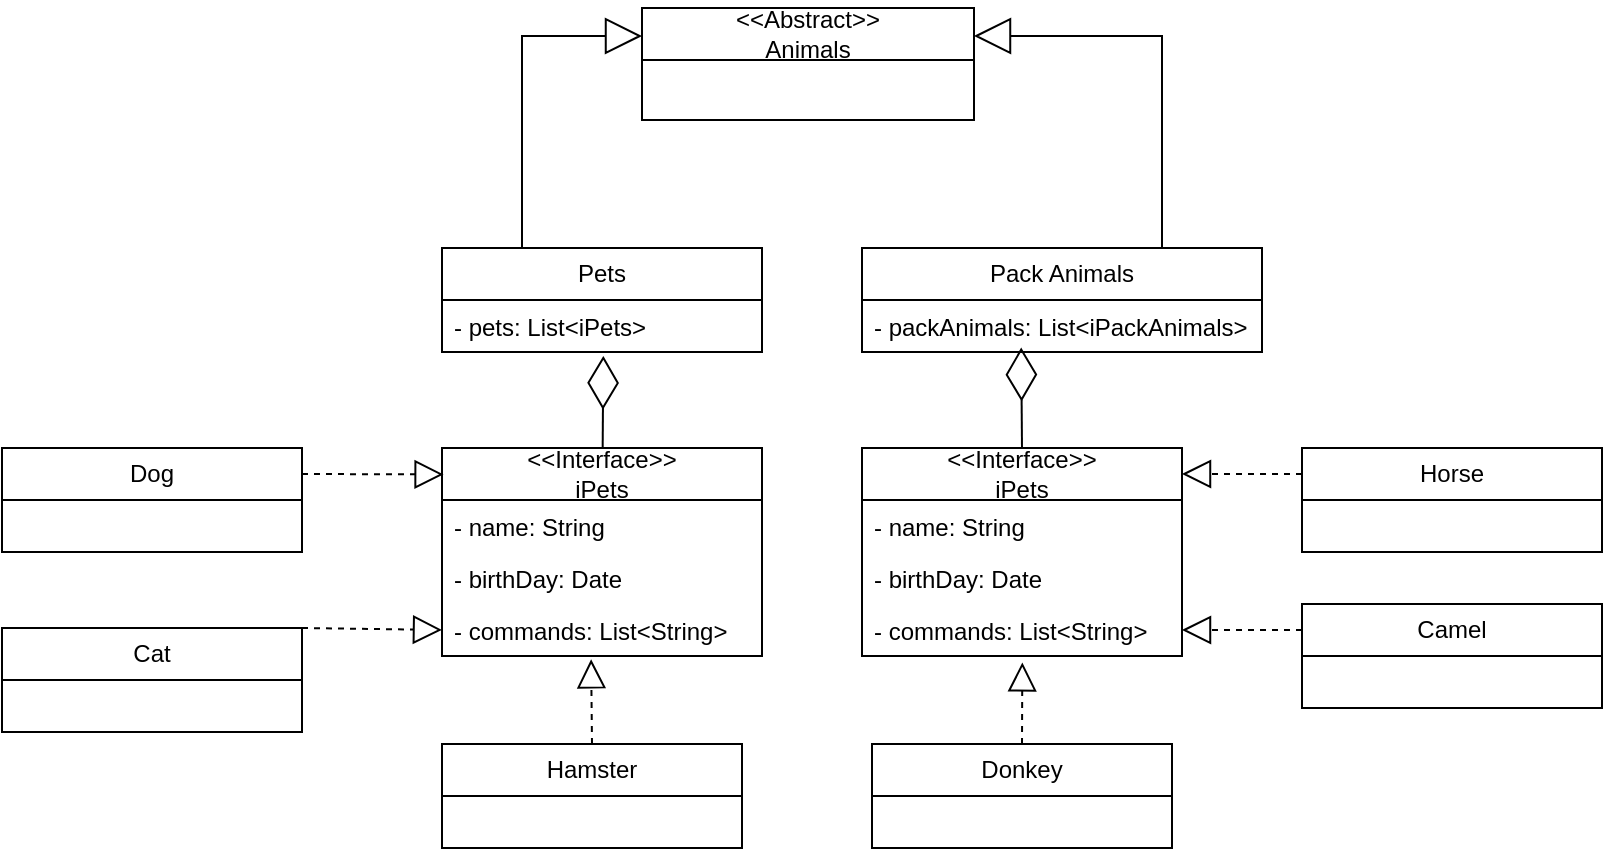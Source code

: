 <mxfile version="24.7.17">
  <diagram name="Страница — 1" id="Y60VMbsTraXDv0s1zL59">
    <mxGraphModel dx="844" dy="518" grid="1" gridSize="10" guides="1" tooltips="1" connect="1" arrows="1" fold="1" page="1" pageScale="1" pageWidth="827" pageHeight="1169" math="0" shadow="0">
      <root>
        <mxCell id="0" />
        <mxCell id="1" parent="0" />
        <mxCell id="VBLWbsXnpfDjaeD-U-Oa-1" value="&lt;div&gt;&amp;lt;&amp;lt;Abstract&amp;gt;&amp;gt;&lt;/div&gt;Animals" style="swimlane;fontStyle=0;childLayout=stackLayout;horizontal=1;startSize=26;fillColor=none;horizontalStack=0;resizeParent=1;resizeParentMax=0;resizeLast=0;collapsible=1;marginBottom=0;whiteSpace=wrap;html=1;" parent="1" vertex="1">
          <mxGeometry x="330" y="30" width="166" height="56" as="geometry">
            <mxRectangle x="330" y="20" width="110" height="40" as="alternateBounds" />
          </mxGeometry>
        </mxCell>
        <mxCell id="VBLWbsXnpfDjaeD-U-Oa-5" value="Pets" style="swimlane;fontStyle=0;childLayout=stackLayout;horizontal=1;startSize=26;fillColor=none;horizontalStack=0;resizeParent=1;resizeParentMax=0;resizeLast=0;collapsible=1;marginBottom=0;whiteSpace=wrap;html=1;" parent="1" vertex="1">
          <mxGeometry x="230" y="150" width="160" height="52" as="geometry" />
        </mxCell>
        <mxCell id="VBLWbsXnpfDjaeD-U-Oa-8" value="- pets: List&amp;lt;iPets&amp;gt;" style="text;strokeColor=none;fillColor=none;align=left;verticalAlign=top;spacingLeft=4;spacingRight=4;overflow=hidden;rotatable=0;points=[[0,0.5],[1,0.5]];portConstraint=eastwest;whiteSpace=wrap;html=1;" parent="VBLWbsXnpfDjaeD-U-Oa-5" vertex="1">
          <mxGeometry y="26" width="160" height="26" as="geometry" />
        </mxCell>
        <mxCell id="VBLWbsXnpfDjaeD-U-Oa-9" value="Pack Animals" style="swimlane;fontStyle=0;childLayout=stackLayout;horizontal=1;startSize=26;fillColor=none;horizontalStack=0;resizeParent=1;resizeParentMax=0;resizeLast=0;collapsible=1;marginBottom=0;whiteSpace=wrap;html=1;" parent="1" vertex="1">
          <mxGeometry x="440" y="150" width="200" height="52" as="geometry" />
        </mxCell>
        <mxCell id="VBLWbsXnpfDjaeD-U-Oa-10" value="- packAnimals: List&amp;lt;iPackAnimals&amp;gt;" style="text;strokeColor=none;fillColor=none;align=left;verticalAlign=top;spacingLeft=4;spacingRight=4;overflow=hidden;rotatable=0;points=[[0,0.5],[1,0.5]];portConstraint=eastwest;whiteSpace=wrap;html=1;" parent="VBLWbsXnpfDjaeD-U-Oa-9" vertex="1">
          <mxGeometry y="26" width="200" height="26" as="geometry" />
        </mxCell>
        <mxCell id="VBLWbsXnpfDjaeD-U-Oa-13" value="Dog" style="swimlane;fontStyle=0;childLayout=stackLayout;horizontal=1;startSize=26;fillColor=none;horizontalStack=0;resizeParent=1;resizeParentMax=0;resizeLast=0;collapsible=1;marginBottom=0;whiteSpace=wrap;html=1;" parent="1" vertex="1">
          <mxGeometry x="10" y="250" width="150" height="52" as="geometry" />
        </mxCell>
        <mxCell id="VBLWbsXnpfDjaeD-U-Oa-37" value="" style="endArrow=block;endSize=16;endFill=0;html=1;rounded=0;entryX=0;entryY=0.25;entryDx=0;entryDy=0;exitX=0.25;exitY=0;exitDx=0;exitDy=0;" parent="1" source="VBLWbsXnpfDjaeD-U-Oa-5" target="VBLWbsXnpfDjaeD-U-Oa-1" edge="1">
          <mxGeometry width="160" relative="1" as="geometry">
            <mxPoint x="360" y="220" as="sourcePoint" />
            <mxPoint x="520" y="220" as="targetPoint" />
            <Array as="points">
              <mxPoint x="270" y="44" />
            </Array>
          </mxGeometry>
        </mxCell>
        <mxCell id="VBLWbsXnpfDjaeD-U-Oa-38" value="" style="endArrow=block;endSize=16;endFill=0;html=1;rounded=0;entryX=1;entryY=0.25;entryDx=0;entryDy=0;exitX=0.75;exitY=0;exitDx=0;exitDy=0;" parent="1" source="VBLWbsXnpfDjaeD-U-Oa-9" target="VBLWbsXnpfDjaeD-U-Oa-1" edge="1">
          <mxGeometry width="160" relative="1" as="geometry">
            <mxPoint x="630" y="90" as="sourcePoint" />
            <mxPoint x="746" y="40" as="targetPoint" />
            <Array as="points">
              <mxPoint x="590" y="44" />
            </Array>
          </mxGeometry>
        </mxCell>
        <mxCell id="JARtDjt6kSXcI1-T1TTw-1" value="Cat" style="swimlane;fontStyle=0;childLayout=stackLayout;horizontal=1;startSize=26;fillColor=none;horizontalStack=0;resizeParent=1;resizeParentMax=0;resizeLast=0;collapsible=1;marginBottom=0;whiteSpace=wrap;html=1;" parent="1" vertex="1">
          <mxGeometry x="10" y="340" width="150" height="52" as="geometry" />
        </mxCell>
        <mxCell id="JARtDjt6kSXcI1-T1TTw-5" value="Hamster" style="swimlane;fontStyle=0;childLayout=stackLayout;horizontal=1;startSize=26;fillColor=none;horizontalStack=0;resizeParent=1;resizeParentMax=0;resizeLast=0;collapsible=1;marginBottom=0;whiteSpace=wrap;html=1;" parent="1" vertex="1">
          <mxGeometry x="230" y="398" width="150" height="52" as="geometry" />
        </mxCell>
        <mxCell id="JARtDjt6kSXcI1-T1TTw-9" value="Horse" style="swimlane;fontStyle=0;childLayout=stackLayout;horizontal=1;startSize=26;fillColor=none;horizontalStack=0;resizeParent=1;resizeParentMax=0;resizeLast=0;collapsible=1;marginBottom=0;whiteSpace=wrap;html=1;" parent="1" vertex="1">
          <mxGeometry x="660" y="250" width="150" height="52" as="geometry" />
        </mxCell>
        <mxCell id="JARtDjt6kSXcI1-T1TTw-13" value="Camel" style="swimlane;fontStyle=0;childLayout=stackLayout;horizontal=1;startSize=26;fillColor=none;horizontalStack=0;resizeParent=1;resizeParentMax=0;resizeLast=0;collapsible=1;marginBottom=0;whiteSpace=wrap;html=1;" parent="1" vertex="1">
          <mxGeometry x="660" y="328" width="150" height="52" as="geometry" />
        </mxCell>
        <mxCell id="JARtDjt6kSXcI1-T1TTw-17" value="Donkey" style="swimlane;fontStyle=0;childLayout=stackLayout;horizontal=1;startSize=26;fillColor=none;horizontalStack=0;resizeParent=1;resizeParentMax=0;resizeLast=0;collapsible=1;marginBottom=0;whiteSpace=wrap;html=1;" parent="1" vertex="1">
          <mxGeometry x="445" y="398" width="150" height="52" as="geometry" />
        </mxCell>
        <mxCell id="cGTXR6EHSvC65XMA3Otj-15" value="&amp;lt;&amp;lt;Interface&amp;gt;&amp;gt;&lt;div&gt;iPets&lt;/div&gt;" style="swimlane;fontStyle=0;childLayout=stackLayout;horizontal=1;startSize=26;fillColor=none;horizontalStack=0;resizeParent=1;resizeParentMax=0;resizeLast=0;collapsible=1;marginBottom=0;whiteSpace=wrap;html=1;" vertex="1" parent="1">
          <mxGeometry x="230" y="250" width="160" height="104" as="geometry" />
        </mxCell>
        <mxCell id="cGTXR6EHSvC65XMA3Otj-16" value="- name: String" style="text;strokeColor=none;fillColor=none;align=left;verticalAlign=top;spacingLeft=4;spacingRight=4;overflow=hidden;rotatable=0;points=[[0,0.5],[1,0.5]];portConstraint=eastwest;whiteSpace=wrap;html=1;" vertex="1" parent="cGTXR6EHSvC65XMA3Otj-15">
          <mxGeometry y="26" width="160" height="26" as="geometry" />
        </mxCell>
        <mxCell id="cGTXR6EHSvC65XMA3Otj-17" value="- birthDay: Date" style="text;strokeColor=none;fillColor=none;align=left;verticalAlign=top;spacingLeft=4;spacingRight=4;overflow=hidden;rotatable=0;points=[[0,0.5],[1,0.5]];portConstraint=eastwest;whiteSpace=wrap;html=1;" vertex="1" parent="cGTXR6EHSvC65XMA3Otj-15">
          <mxGeometry y="52" width="160" height="26" as="geometry" />
        </mxCell>
        <mxCell id="cGTXR6EHSvC65XMA3Otj-18" value="- commands: List&amp;lt;String&amp;gt;" style="text;strokeColor=none;fillColor=none;align=left;verticalAlign=top;spacingLeft=4;spacingRight=4;overflow=hidden;rotatable=0;points=[[0,0.5],[1,0.5]];portConstraint=eastwest;whiteSpace=wrap;html=1;" vertex="1" parent="cGTXR6EHSvC65XMA3Otj-15">
          <mxGeometry y="78" width="160" height="26" as="geometry" />
        </mxCell>
        <mxCell id="cGTXR6EHSvC65XMA3Otj-19" value="" style="endArrow=diamondThin;endFill=0;endSize=24;html=1;rounded=0;entryX=0.504;entryY=1.075;entryDx=0;entryDy=0;entryPerimeter=0;" edge="1" parent="1" source="cGTXR6EHSvC65XMA3Otj-15" target="VBLWbsXnpfDjaeD-U-Oa-8">
          <mxGeometry width="160" relative="1" as="geometry">
            <mxPoint x="330" y="300" as="sourcePoint" />
            <mxPoint x="490" y="300" as="targetPoint" />
          </mxGeometry>
        </mxCell>
        <mxCell id="cGTXR6EHSvC65XMA3Otj-20" value="&amp;lt;&amp;lt;Interface&amp;gt;&amp;gt;&lt;div&gt;iPets&lt;/div&gt;" style="swimlane;fontStyle=0;childLayout=stackLayout;horizontal=1;startSize=26;fillColor=none;horizontalStack=0;resizeParent=1;resizeParentMax=0;resizeLast=0;collapsible=1;marginBottom=0;whiteSpace=wrap;html=1;" vertex="1" parent="1">
          <mxGeometry x="440" y="250" width="160" height="104" as="geometry" />
        </mxCell>
        <mxCell id="cGTXR6EHSvC65XMA3Otj-21" value="- name: String" style="text;strokeColor=none;fillColor=none;align=left;verticalAlign=top;spacingLeft=4;spacingRight=4;overflow=hidden;rotatable=0;points=[[0,0.5],[1,0.5]];portConstraint=eastwest;whiteSpace=wrap;html=1;" vertex="1" parent="cGTXR6EHSvC65XMA3Otj-20">
          <mxGeometry y="26" width="160" height="26" as="geometry" />
        </mxCell>
        <mxCell id="cGTXR6EHSvC65XMA3Otj-22" value="- birthDay: Date" style="text;strokeColor=none;fillColor=none;align=left;verticalAlign=top;spacingLeft=4;spacingRight=4;overflow=hidden;rotatable=0;points=[[0,0.5],[1,0.5]];portConstraint=eastwest;whiteSpace=wrap;html=1;" vertex="1" parent="cGTXR6EHSvC65XMA3Otj-20">
          <mxGeometry y="52" width="160" height="26" as="geometry" />
        </mxCell>
        <mxCell id="cGTXR6EHSvC65XMA3Otj-23" value="- commands: List&amp;lt;String&amp;gt;" style="text;strokeColor=none;fillColor=none;align=left;verticalAlign=top;spacingLeft=4;spacingRight=4;overflow=hidden;rotatable=0;points=[[0,0.5],[1,0.5]];portConstraint=eastwest;whiteSpace=wrap;html=1;" vertex="1" parent="cGTXR6EHSvC65XMA3Otj-20">
          <mxGeometry y="78" width="160" height="26" as="geometry" />
        </mxCell>
        <mxCell id="cGTXR6EHSvC65XMA3Otj-24" value="" style="endArrow=diamondThin;endFill=0;endSize=24;html=1;rounded=0;entryX=0.398;entryY=0.915;entryDx=0;entryDy=0;entryPerimeter=0;exitX=0.5;exitY=0;exitDx=0;exitDy=0;" edge="1" parent="1" source="cGTXR6EHSvC65XMA3Otj-20" target="VBLWbsXnpfDjaeD-U-Oa-10">
          <mxGeometry width="160" relative="1" as="geometry">
            <mxPoint x="330" y="300" as="sourcePoint" />
            <mxPoint x="490" y="300" as="targetPoint" />
          </mxGeometry>
        </mxCell>
        <mxCell id="cGTXR6EHSvC65XMA3Otj-25" value="" style="endArrow=block;dashed=1;endFill=0;endSize=12;html=1;rounded=0;exitX=1;exitY=0.25;exitDx=0;exitDy=0;entryX=0.005;entryY=0.127;entryDx=0;entryDy=0;entryPerimeter=0;" edge="1" parent="1" source="VBLWbsXnpfDjaeD-U-Oa-13" target="cGTXR6EHSvC65XMA3Otj-15">
          <mxGeometry width="160" relative="1" as="geometry">
            <mxPoint x="330" y="300" as="sourcePoint" />
            <mxPoint x="140" y="150" as="targetPoint" />
          </mxGeometry>
        </mxCell>
        <mxCell id="cGTXR6EHSvC65XMA3Otj-26" value="" style="endArrow=block;dashed=1;endFill=0;endSize=12;html=1;rounded=0;exitX=0.5;exitY=0;exitDx=0;exitDy=0;entryX=0.466;entryY=1.063;entryDx=0;entryDy=0;entryPerimeter=0;" edge="1" parent="1" source="JARtDjt6kSXcI1-T1TTw-5" target="cGTXR6EHSvC65XMA3Otj-18">
          <mxGeometry width="160" relative="1" as="geometry">
            <mxPoint x="330" y="400" as="sourcePoint" />
            <mxPoint x="228" y="353" as="targetPoint" />
          </mxGeometry>
        </mxCell>
        <mxCell id="cGTXR6EHSvC65XMA3Otj-27" value="" style="endArrow=block;dashed=1;endFill=0;endSize=12;html=1;rounded=0;exitX=1;exitY=0;exitDx=0;exitDy=0;entryX=0;entryY=0.5;entryDx=0;entryDy=0;" edge="1" parent="1" source="JARtDjt6kSXcI1-T1TTw-1" target="cGTXR6EHSvC65XMA3Otj-18">
          <mxGeometry width="160" relative="1" as="geometry">
            <mxPoint x="330" y="300" as="sourcePoint" />
            <mxPoint x="305" y="360" as="targetPoint" />
          </mxGeometry>
        </mxCell>
        <mxCell id="cGTXR6EHSvC65XMA3Otj-29" value="" style="endArrow=block;dashed=1;endFill=0;endSize=12;html=1;rounded=0;exitX=0;exitY=0.25;exitDx=0;exitDy=0;" edge="1" parent="1" source="JARtDjt6kSXcI1-T1TTw-9">
          <mxGeometry width="160" relative="1" as="geometry">
            <mxPoint x="330" y="300" as="sourcePoint" />
            <mxPoint x="600" y="263" as="targetPoint" />
          </mxGeometry>
        </mxCell>
        <mxCell id="cGTXR6EHSvC65XMA3Otj-30" value="" style="endArrow=block;dashed=1;endFill=0;endSize=12;html=1;rounded=0;entryX=0.501;entryY=1.123;entryDx=0;entryDy=0;entryPerimeter=0;exitX=0.5;exitY=0;exitDx=0;exitDy=0;" edge="1" parent="1" source="JARtDjt6kSXcI1-T1TTw-17" target="cGTXR6EHSvC65XMA3Otj-23">
          <mxGeometry width="160" relative="1" as="geometry">
            <mxPoint x="520" y="390" as="sourcePoint" />
            <mxPoint x="490" y="300" as="targetPoint" />
          </mxGeometry>
        </mxCell>
        <mxCell id="cGTXR6EHSvC65XMA3Otj-33" value="" style="endArrow=block;dashed=1;endFill=0;endSize=12;html=1;rounded=0;entryX=1;entryY=0.5;entryDx=0;entryDy=0;exitX=0;exitY=0.25;exitDx=0;exitDy=0;" edge="1" parent="1" source="JARtDjt6kSXcI1-T1TTw-13" target="cGTXR6EHSvC65XMA3Otj-23">
          <mxGeometry width="160" relative="1" as="geometry">
            <mxPoint x="330" y="300" as="sourcePoint" />
            <mxPoint x="490" y="300" as="targetPoint" />
          </mxGeometry>
        </mxCell>
      </root>
    </mxGraphModel>
  </diagram>
</mxfile>

